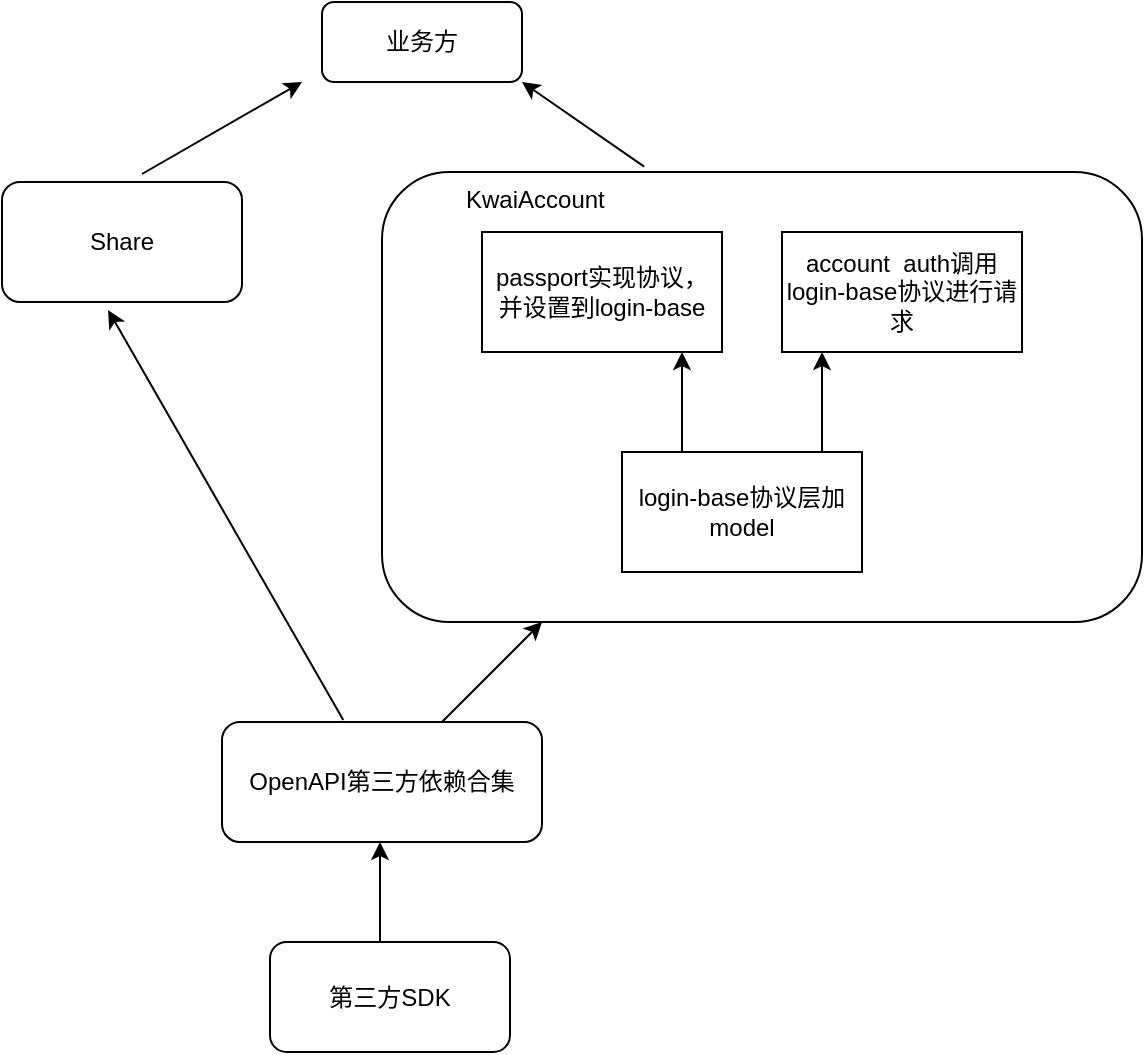 <mxfile version="12.9.14" type="github"><diagram id="S5kbSz0JDn0Oa2KMLts6" name="Page-1"><mxGraphModel dx="1042" dy="599" grid="1" gridSize="10" guides="1" tooltips="1" connect="1" arrows="1" fold="1" page="1" pageScale="1" pageWidth="827" pageHeight="1169" math="0" shadow="0"><root><mxCell id="0"/><mxCell id="1" parent="0"/><mxCell id="aRd0XYC-xJLlqAVC1uLw-1" value="业务方" style="rounded=1;whiteSpace=wrap;html=1;" vertex="1" parent="1"><mxGeometry x="320" y="110" width="100" height="40" as="geometry"/></mxCell><mxCell id="aRd0XYC-xJLlqAVC1uLw-4" value="Share" style="rounded=1;whiteSpace=wrap;html=1;" vertex="1" parent="1"><mxGeometry x="160" y="200" width="120" height="60" as="geometry"/></mxCell><mxCell id="aRd0XYC-xJLlqAVC1uLw-5" value="" style="rounded=1;whiteSpace=wrap;html=1;" vertex="1" parent="1"><mxGeometry x="350" y="195" width="380" height="225" as="geometry"/></mxCell><mxCell id="aRd0XYC-xJLlqAVC1uLw-6" value="passport实现协议，并设置到login-base" style="rounded=0;whiteSpace=wrap;html=1;" vertex="1" parent="1"><mxGeometry x="400" y="225" width="120" height="60" as="geometry"/></mxCell><mxCell id="aRd0XYC-xJLlqAVC1uLw-7" value="&lt;span style=&quot;font-family: &amp;#34;helvetica&amp;#34; ; font-size: 12px ; font-style: normal ; font-weight: 400 ; letter-spacing: normal ; text-align: center ; text-indent: 0px ; text-transform: none ; word-spacing: 0px ; float: none ; display: inline&quot;&gt;KwaiAccount&lt;/span&gt;" style="text;whiteSpace=wrap;html=1;" vertex="1" parent="1"><mxGeometry x="390" y="195" width="70" height="30" as="geometry"/></mxCell><mxCell id="aRd0XYC-xJLlqAVC1uLw-8" value="account&amp;nbsp; auth调用login-base协议进行请求" style="rounded=0;whiteSpace=wrap;html=1;" vertex="1" parent="1"><mxGeometry x="550" y="225" width="120" height="60" as="geometry"/></mxCell><mxCell id="aRd0XYC-xJLlqAVC1uLw-9" value="login-base协议层加model" style="rounded=0;whiteSpace=wrap;html=1;" vertex="1" parent="1"><mxGeometry x="470" y="335" width="120" height="60" as="geometry"/></mxCell><mxCell id="aRd0XYC-xJLlqAVC1uLw-10" value="" style="endArrow=classic;html=1;exitX=0.25;exitY=0;exitDx=0;exitDy=0;" edge="1" parent="1" source="aRd0XYC-xJLlqAVC1uLw-9"><mxGeometry width="50" height="50" relative="1" as="geometry"><mxPoint x="450" y="335" as="sourcePoint"/><mxPoint x="500" y="285" as="targetPoint"/></mxGeometry></mxCell><mxCell id="aRd0XYC-xJLlqAVC1uLw-11" value="" style="endArrow=classic;html=1;exitX=0.25;exitY=0;exitDx=0;exitDy=0;" edge="1" parent="1"><mxGeometry width="50" height="50" relative="1" as="geometry"><mxPoint x="570" y="335" as="sourcePoint"/><mxPoint x="570" y="285" as="targetPoint"/></mxGeometry></mxCell><mxCell id="aRd0XYC-xJLlqAVC1uLw-12" value="" style="endArrow=classic;html=1;" edge="1" parent="1"><mxGeometry width="50" height="50" relative="1" as="geometry"><mxPoint x="230" y="196" as="sourcePoint"/><mxPoint x="310" y="150" as="targetPoint"/></mxGeometry></mxCell><mxCell id="aRd0XYC-xJLlqAVC1uLw-13" value="" style="endArrow=classic;html=1;exitX=0.345;exitY=-0.012;exitDx=0;exitDy=0;exitPerimeter=0;" edge="1" parent="1" source="aRd0XYC-xJLlqAVC1uLw-5"><mxGeometry width="50" height="50" relative="1" as="geometry"><mxPoint x="475" y="190" as="sourcePoint"/><mxPoint x="420" y="150" as="targetPoint"/></mxGeometry></mxCell><mxCell id="aRd0XYC-xJLlqAVC1uLw-14" value="OpenAPI第三方依赖合集" style="rounded=1;whiteSpace=wrap;html=1;" vertex="1" parent="1"><mxGeometry x="270" y="470" width="160" height="60" as="geometry"/></mxCell><mxCell id="aRd0XYC-xJLlqAVC1uLw-15" value="" style="endArrow=classic;html=1;exitX=0.379;exitY=-0.016;exitDx=0;exitDy=0;exitPerimeter=0;entryX=0.442;entryY=1.067;entryDx=0;entryDy=0;entryPerimeter=0;" edge="1" parent="1" source="aRd0XYC-xJLlqAVC1uLw-14" target="aRd0XYC-xJLlqAVC1uLw-4"><mxGeometry width="50" height="50" relative="1" as="geometry"><mxPoint x="310" y="460" as="sourcePoint"/><mxPoint x="230" y="270" as="targetPoint"/></mxGeometry></mxCell><mxCell id="aRd0XYC-xJLlqAVC1uLw-16" value="" style="endArrow=classic;html=1;" edge="1" parent="1"><mxGeometry width="50" height="50" relative="1" as="geometry"><mxPoint x="380" y="470" as="sourcePoint"/><mxPoint x="430" y="420" as="targetPoint"/></mxGeometry></mxCell><mxCell id="aRd0XYC-xJLlqAVC1uLw-17" value="第三方SDK" style="rounded=1;whiteSpace=wrap;html=1;" vertex="1" parent="1"><mxGeometry x="294" y="580" width="120" height="55" as="geometry"/></mxCell><mxCell id="aRd0XYC-xJLlqAVC1uLw-18" value="" style="endArrow=classic;html=1;" edge="1" parent="1"><mxGeometry width="50" height="50" relative="1" as="geometry"><mxPoint x="349" y="580" as="sourcePoint"/><mxPoint x="349" y="530" as="targetPoint"/></mxGeometry></mxCell></root></mxGraphModel></diagram></mxfile>